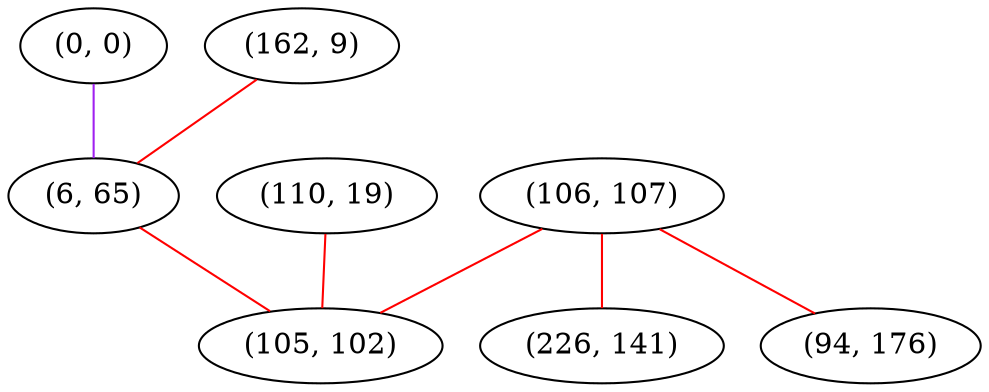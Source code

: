 graph "" {
"(0, 0)";
"(106, 107)";
"(162, 9)";
"(110, 19)";
"(6, 65)";
"(226, 141)";
"(94, 176)";
"(105, 102)";
"(0, 0)" -- "(6, 65)"  [color=purple, key=0, weight=4];
"(106, 107)" -- "(226, 141)"  [color=red, key=0, weight=1];
"(106, 107)" -- "(105, 102)"  [color=red, key=0, weight=1];
"(106, 107)" -- "(94, 176)"  [color=red, key=0, weight=1];
"(162, 9)" -- "(6, 65)"  [color=red, key=0, weight=1];
"(110, 19)" -- "(105, 102)"  [color=red, key=0, weight=1];
"(6, 65)" -- "(105, 102)"  [color=red, key=0, weight=1];
}
